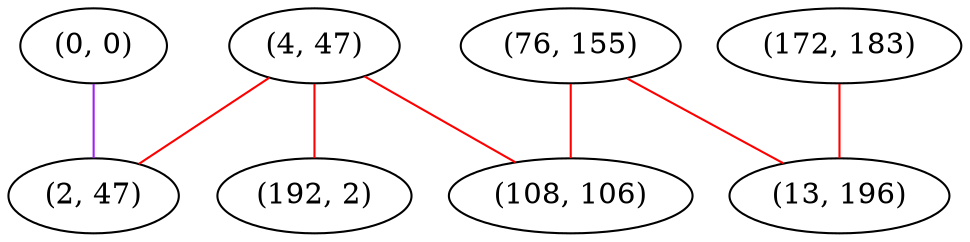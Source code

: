 graph "" {
"(0, 0)";
"(76, 155)";
"(4, 47)";
"(192, 2)";
"(2, 47)";
"(108, 106)";
"(172, 183)";
"(13, 196)";
"(0, 0)" -- "(2, 47)"  [color=purple, key=0, weight=4];
"(76, 155)" -- "(108, 106)"  [color=red, key=0, weight=1];
"(76, 155)" -- "(13, 196)"  [color=red, key=0, weight=1];
"(4, 47)" -- "(2, 47)"  [color=red, key=0, weight=1];
"(4, 47)" -- "(108, 106)"  [color=red, key=0, weight=1];
"(4, 47)" -- "(192, 2)"  [color=red, key=0, weight=1];
"(172, 183)" -- "(13, 196)"  [color=red, key=0, weight=1];
}

